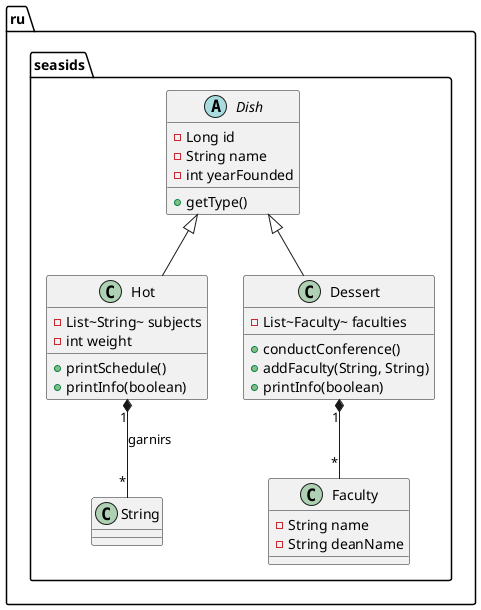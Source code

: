 @startuml

package ru.seasids {
    abstract class Dish {
        - Long id
        - String name
        - int yearFounded
        + getType()
    }

    class Hot {
        - List~String~ subjects
        - int weight
        + printSchedule()
        + printInfo(boolean)
    }

    class Dessert {
        - List~Faculty~ faculties
        + conductConference()
        + addFaculty(String, String)
        + printInfo(boolean)
    }

    class Faculty {
        - String name
        - String deanName
    }

    Dish <|-- Hot
    Dish <|-- Dessert
    Dessert "1" *-- "*" Faculty
    Hot "1" *-- "*" String : garnirs
}

@enduml
